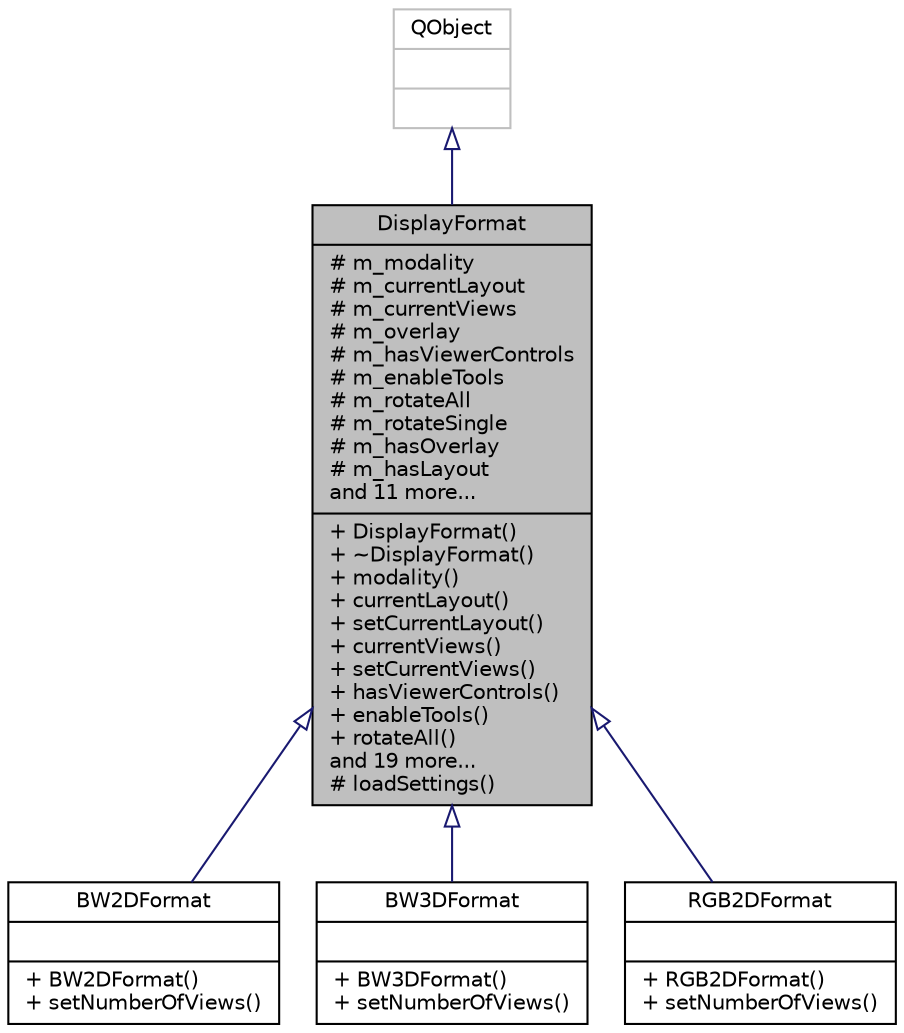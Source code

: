 digraph "DisplayFormat"
{
  edge [fontname="Helvetica",fontsize="10",labelfontname="Helvetica",labelfontsize="10"];
  node [fontname="Helvetica",fontsize="10",shape=record];
  Node1 [label="{DisplayFormat\n|# m_modality\l# m_currentLayout\l# m_currentViews\l# m_overlay\l# m_hasViewerControls\l# m_enableTools\l# m_rotateAll\l# m_rotateSingle\l# m_hasOverlay\l# m_hasLayout\land 11 more...\l|+ DisplayFormat()\l+ ~DisplayFormat()\l+ modality()\l+ currentLayout()\l+ setCurrentLayout()\l+ currentViews()\l+ setCurrentViews()\l+ hasViewerControls()\l+ enableTools()\l+ rotateAll()\land 19 more...\l# loadSettings()\l}",height=0.2,width=0.4,color="black", fillcolor="grey75", style="filled", fontcolor="black"];
  Node2 -> Node1 [dir="back",color="midnightblue",fontsize="10",style="solid",arrowtail="onormal",fontname="Helvetica"];
  Node2 [label="{QObject\n||}",height=0.2,width=0.4,color="grey75", fillcolor="white", style="filled"];
  Node1 -> Node3 [dir="back",color="midnightblue",fontsize="10",style="solid",arrowtail="onormal",fontname="Helvetica"];
  Node3 [label="{BW2DFormat\n||+ BW2DFormat()\l+ setNumberOfViews()\l}",height=0.2,width=0.4,color="black", fillcolor="white", style="filled",URL="$class_b_w2_d_format.html"];
  Node1 -> Node4 [dir="back",color="midnightblue",fontsize="10",style="solid",arrowtail="onormal",fontname="Helvetica"];
  Node4 [label="{BW3DFormat\n||+ BW3DFormat()\l+ setNumberOfViews()\l}",height=0.2,width=0.4,color="black", fillcolor="white", style="filled",URL="$class_b_w3_d_format.html"];
  Node1 -> Node5 [dir="back",color="midnightblue",fontsize="10",style="solid",arrowtail="onormal",fontname="Helvetica"];
  Node5 [label="{RGB2DFormat\n||+ RGB2DFormat()\l+ setNumberOfViews()\l}",height=0.2,width=0.4,color="black", fillcolor="white", style="filled",URL="$class_r_g_b2_d_format.html"];
}
